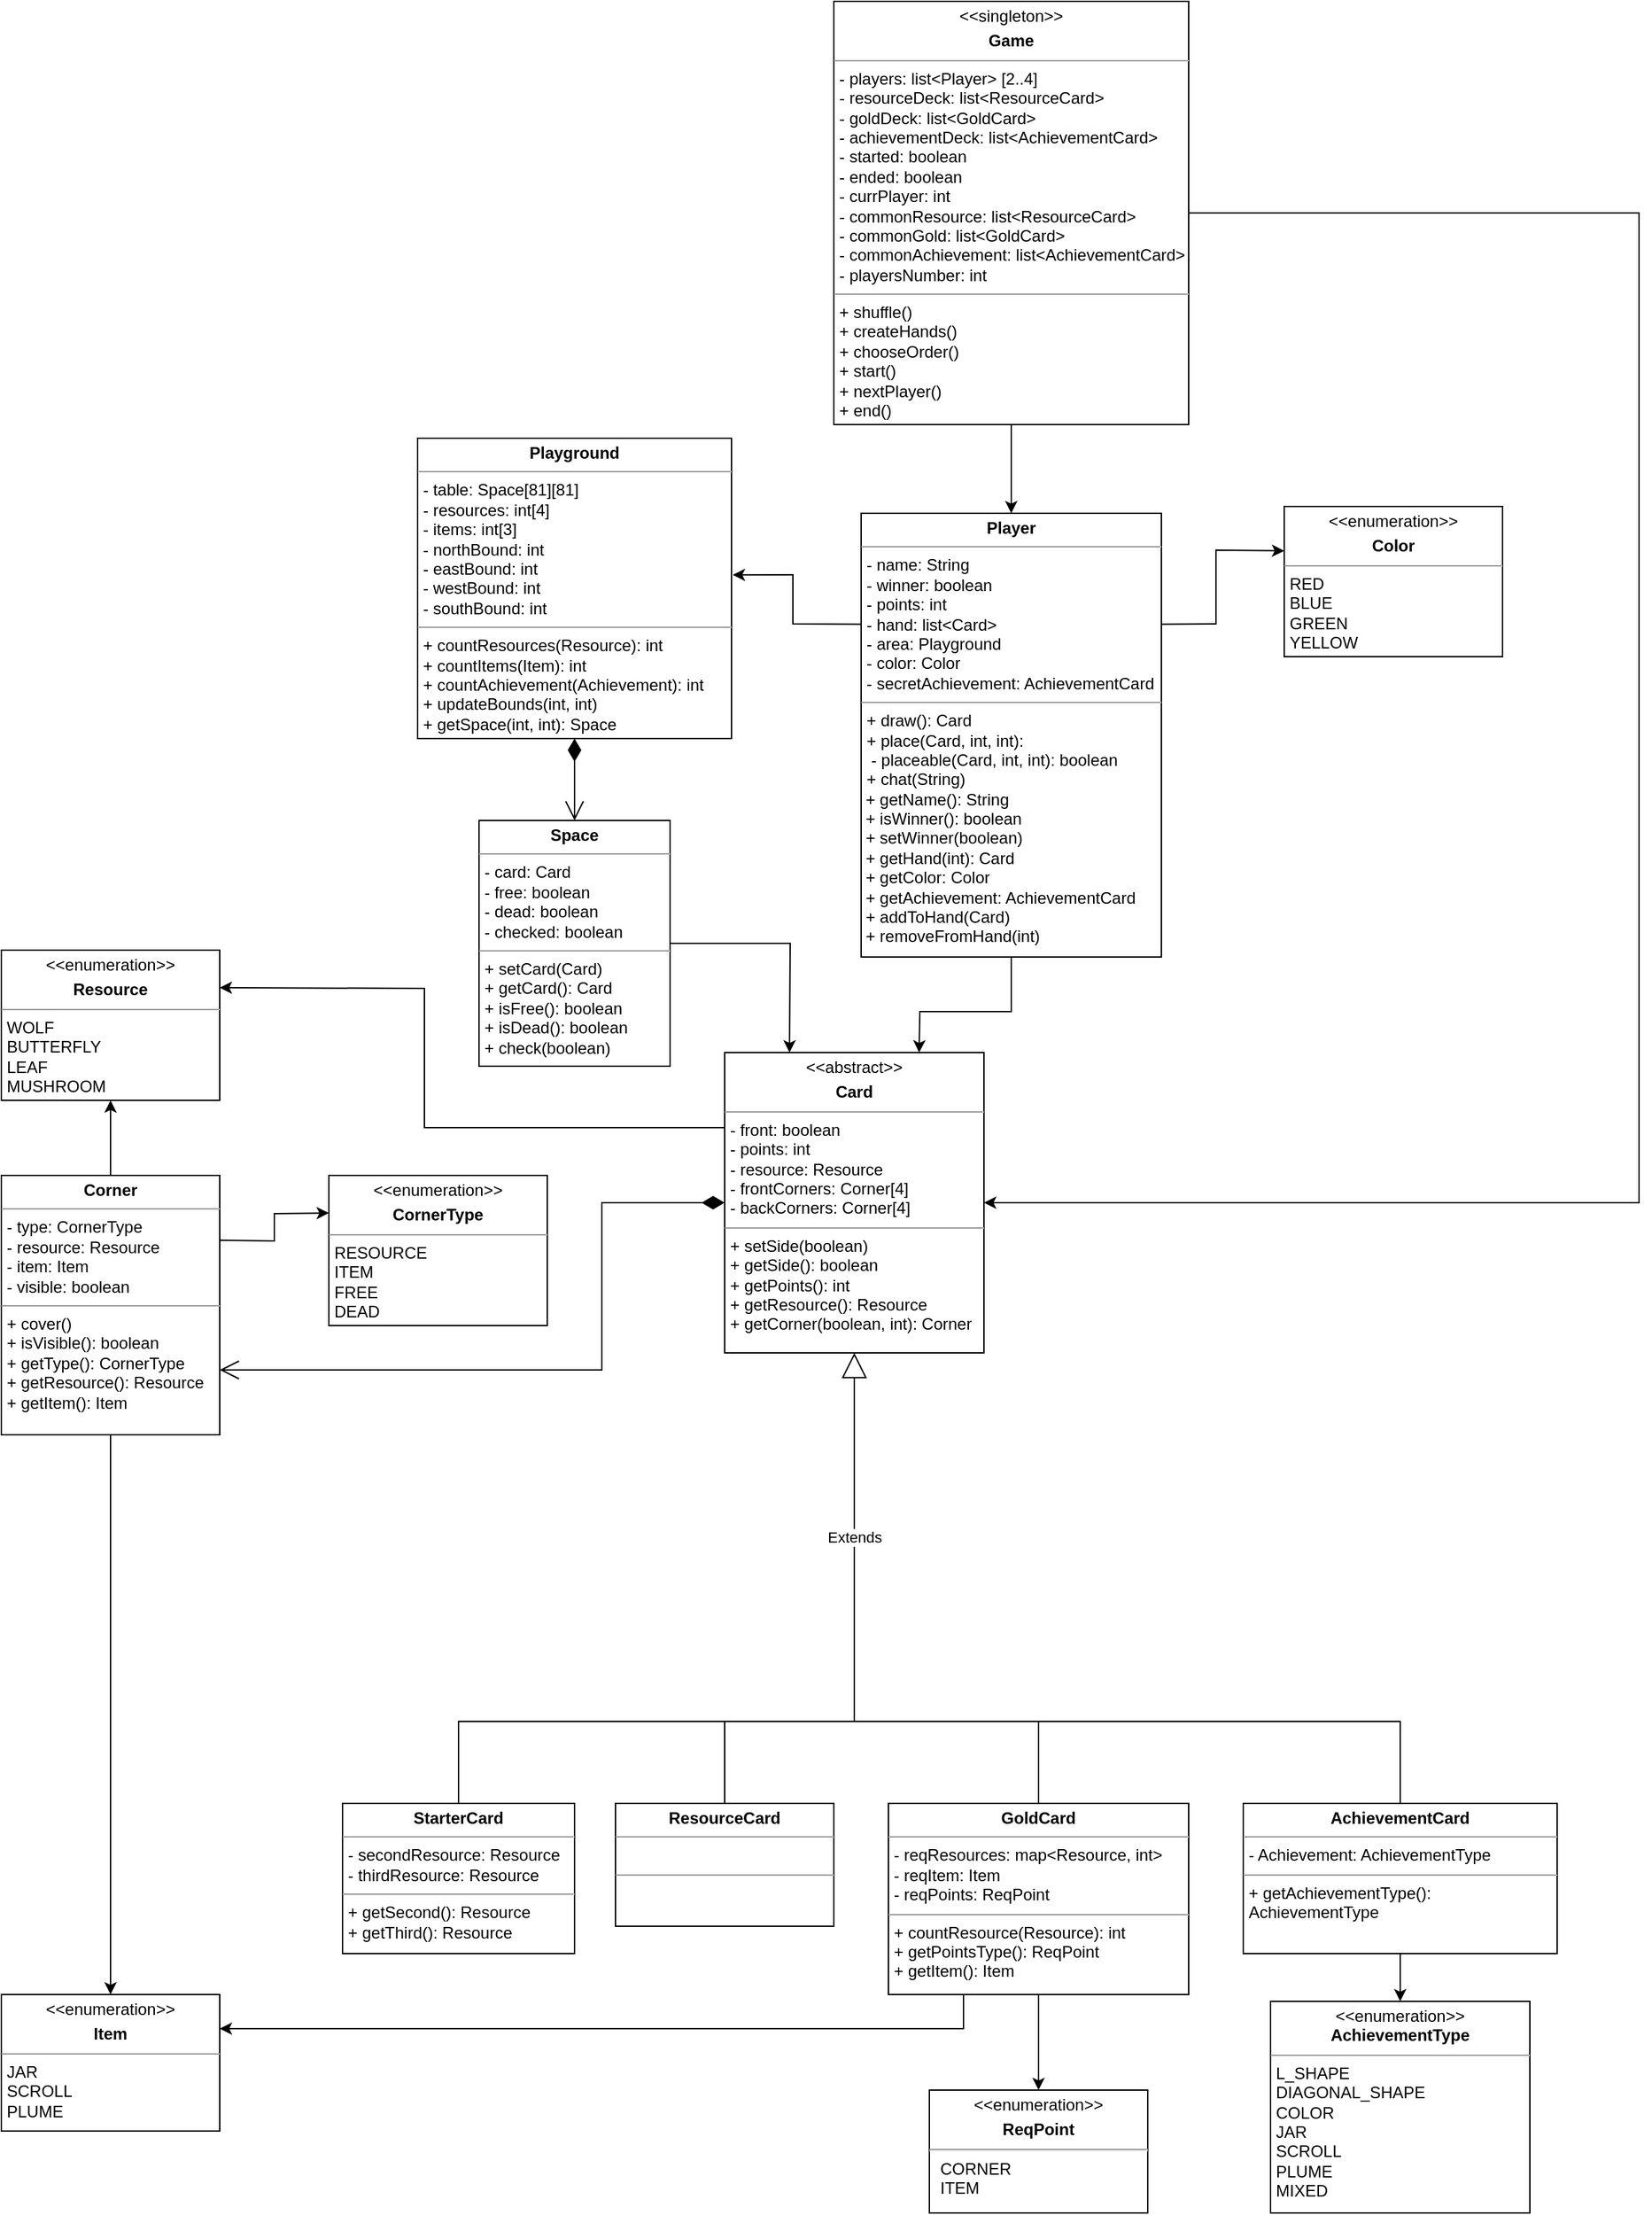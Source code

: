 <mxfile version="24.0.6" type="device">
  <diagram name="Page-1" id="c4acf3e9-155e-7222-9cf6-157b1a14988f">
    <mxGraphModel dx="662" dy="334" grid="1" gridSize="10" guides="1" tooltips="1" connect="1" arrows="1" fold="1" page="0" pageScale="1" pageWidth="690" pageHeight="980" background="none" math="0" shadow="0">
      <root>
        <mxCell id="0" />
        <mxCell id="1" parent="0" />
        <mxCell id="VBHyWKRIFcI3ucVcQrfy-1" value="&lt;p style=&quot;margin:0px;margin-top:4px;text-align:center;&quot;&gt;&lt;font style=&quot;font-size: 12px;&quot;&gt;&amp;lt;&amp;lt;singleton&amp;gt;&amp;gt;&lt;/font&gt;&lt;/p&gt;&lt;p style=&quot;margin:0px;margin-top:4px;text-align:center;&quot;&gt;&lt;b&gt;Game&lt;/b&gt;&lt;/p&gt;&lt;hr size=&quot;1&quot;&gt;&lt;p style=&quot;margin:0px;margin-left:4px;&quot;&gt;- players: list&amp;lt;Player&amp;gt; [2..4]&lt;/p&gt;&lt;p style=&quot;margin:0px;margin-left:4px;&quot;&gt;- resourceDeck: list&amp;lt;ResourceCard&amp;gt;&amp;nbsp;&lt;/p&gt;&lt;p style=&quot;margin:0px;margin-left:4px;&quot;&gt;- goldDeck: list&amp;lt;GoldCard&amp;gt;&lt;/p&gt;&lt;p style=&quot;margin:0px;margin-left:4px;&quot;&gt;- achievementDeck: list&amp;lt;AchievementCard&amp;gt;&lt;/p&gt;&lt;p style=&quot;margin:0px;margin-left:4px;&quot;&gt;- started: boolean&lt;/p&gt;&lt;p style=&quot;margin:0px;margin-left:4px;&quot;&gt;- ended: boolean&lt;br&gt;&lt;/p&gt;&lt;p style=&quot;margin:0px;margin-left:4px;&quot;&gt;- currPlayer: int&lt;br&gt;&lt;/p&gt;&lt;p style=&quot;margin:0px;margin-left:4px;&quot;&gt;- commonResource: list&amp;lt;ResourceCard&amp;gt;&amp;nbsp;&lt;/p&gt;&lt;p style=&quot;margin:0px;margin-left:4px;&quot;&gt;- commonGold: list&amp;lt;GoldCard&amp;gt;&lt;/p&gt;&lt;p style=&quot;margin:0px;margin-left:4px;&quot;&gt;- commonAchievement: list&amp;lt;AchievementCard&amp;gt;&lt;/p&gt;&lt;p style=&quot;margin:0px;margin-left:4px;&quot;&gt;- playersNumber: int&lt;br&gt;&lt;/p&gt;&lt;hr size=&quot;1&quot;&gt;&lt;p style=&quot;margin:0px;margin-left:4px;&quot;&gt;+ shuffle()&lt;/p&gt;&lt;p style=&quot;margin:0px;margin-left:4px;&quot;&gt;+ createHands()&lt;/p&gt;&lt;p style=&quot;margin:0px;margin-left:4px;&quot;&gt;+ chooseOrder()&lt;/p&gt;&lt;p style=&quot;margin:0px;margin-left:4px;&quot;&gt;+ start()&lt;/p&gt;&lt;p style=&quot;margin:0px;margin-left:4px;&quot;&gt;+ nextPlayer()&lt;/p&gt;&lt;p style=&quot;margin:0px;margin-left:4px;&quot;&gt;+ end()&lt;br&gt;&lt;/p&gt;" style="verticalAlign=top;align=left;overflow=fill;html=1;whiteSpace=wrap;" parent="1" vertex="1">
          <mxGeometry x="650" y="20" width="260" height="310" as="geometry" />
        </mxCell>
        <mxCell id="VBHyWKRIFcI3ucVcQrfy-3" value="&lt;p style=&quot;margin:0px;margin-top:4px;text-align:center;&quot;&gt;&lt;b&gt;Player&lt;/b&gt;&lt;/p&gt;&lt;hr size=&quot;1&quot;&gt;&lt;p style=&quot;margin:0px;margin-left:4px;&quot;&gt;- name: String&lt;/p&gt;&lt;p style=&quot;margin:0px;margin-left:4px;&quot;&gt;- winner: boolean&lt;/p&gt;&lt;p style=&quot;margin:0px;margin-left:4px;&quot;&gt;- points: int&lt;/p&gt;&lt;p style=&quot;margin:0px;margin-left:4px;&quot;&gt;- hand: list&amp;lt;Card&amp;gt;&lt;/p&gt;&lt;p style=&quot;margin:0px;margin-left:4px;&quot;&gt;- area: Playground&lt;/p&gt;&lt;p style=&quot;margin:0px;margin-left:4px;&quot;&gt;- color: Color&lt;/p&gt;&lt;p style=&quot;margin:0px;margin-left:4px;&quot;&gt;- secretAchievement: AchievementCard&lt;br&gt;&lt;/p&gt;&lt;hr size=&quot;1&quot;&gt;&lt;p style=&quot;margin:0px;margin-left:4px;&quot;&gt;+ draw(): Card&lt;/p&gt;&lt;p style=&quot;margin:0px;margin-left:4px;&quot;&gt;+ place(Card, int, int): &lt;br&gt;&lt;/p&gt;&lt;p style=&quot;margin:0px;margin-left:4px;&quot;&gt;&amp;nbsp;- placeable(Card, int, int): boolean&lt;/p&gt;&lt;p style=&quot;margin:0px;margin-left:4px;&quot;&gt;+ chat(String)&lt;br&gt;&lt;/p&gt;&lt;div&gt;&amp;nbsp;+ getName(): String&lt;/div&gt;&lt;div&gt;&amp;nbsp;+ isWinner(): boolean&lt;/div&gt;&lt;div&gt;&amp;nbsp;+ setWinner(boolean)&lt;/div&gt;&lt;div&gt;&amp;nbsp;+ getHand(int): Card&lt;/div&gt;&lt;div&gt;&amp;nbsp;+ getColor: Color&lt;/div&gt;&lt;div&gt;&amp;nbsp;+ getAchievement: AchievementCard&lt;/div&gt;&lt;div&gt;&amp;nbsp;+ addToHand(Card)&lt;/div&gt;&lt;div&gt;&amp;nbsp;+ removeFromHand(int)&lt;br&gt;&lt;/div&gt;" style="verticalAlign=top;align=left;overflow=fill;html=1;whiteSpace=wrap;" parent="1" vertex="1">
          <mxGeometry x="670" y="395" width="220" height="325" as="geometry" />
        </mxCell>
        <mxCell id="VBHyWKRIFcI3ucVcQrfy-13" value="&lt;p style=&quot;margin:0px;margin-top:4px;text-align:center;&quot;&gt;&lt;b&gt;Playground&lt;/b&gt;&lt;/p&gt;&lt;hr size=&quot;1&quot;&gt;&lt;p style=&quot;margin:0px;margin-left:4px;&quot;&gt;- table: Space[81][81]&lt;/p&gt;&lt;p style=&quot;margin:0px;margin-left:4px;&quot;&gt;- resources: int[4]&lt;/p&gt;&lt;p style=&quot;margin:0px;margin-left:4px;&quot;&gt;- items: int[3]&lt;/p&gt;&lt;p style=&quot;margin:0px;margin-left:4px;&quot;&gt;- northBound: int&lt;/p&gt;&lt;p style=&quot;margin:0px;margin-left:4px;&quot;&gt;- eastBound: int&lt;br&gt;- westBound: int&lt;/p&gt;&lt;p style=&quot;margin:0px;margin-left:4px;&quot;&gt;- southBound: int&lt;br&gt;&lt;/p&gt;&lt;hr size=&quot;1&quot;&gt;&lt;p style=&quot;margin:0px;margin-left:4px;&quot;&gt;+ countResources(Resource): int&lt;/p&gt;&lt;p style=&quot;margin:0px;margin-left:4px;&quot;&gt;+ countItems(Item): int&lt;/p&gt;&lt;p style=&quot;margin:0px;margin-left:4px;&quot;&gt;+ countAchievement(Achievement): int&lt;/p&gt;&lt;p style=&quot;margin:0px;margin-left:4px;&quot;&gt;+ updateBounds(int, int)&lt;/p&gt;&lt;p style=&quot;margin:0px;margin-left:4px;&quot;&gt;+ getSpace(int, int): Space&lt;br&gt;&lt;/p&gt;" style="verticalAlign=top;align=left;overflow=fill;html=1;whiteSpace=wrap;" parent="1" vertex="1">
          <mxGeometry x="345" y="340" width="230" height="220" as="geometry" />
        </mxCell>
        <mxCell id="VBHyWKRIFcI3ucVcQrfy-16" value="&lt;p style=&quot;margin:0px;margin-top:4px;text-align:center;&quot;&gt;&amp;lt;&amp;lt;abstract&amp;gt;&amp;gt;&lt;/p&gt;&lt;p style=&quot;margin:0px;margin-top:4px;text-align:center;&quot;&gt;&lt;b&gt;Card&lt;/b&gt;&lt;/p&gt;&lt;hr size=&quot;1&quot;&gt;&lt;p style=&quot;margin:0px;margin-left:4px;&quot;&gt;- front: boolean&lt;/p&gt;&lt;p style=&quot;margin:0px;margin-left:4px;&quot;&gt;- points: int&lt;/p&gt;&lt;p style=&quot;margin:0px;margin-left:4px;&quot;&gt;- resource: Resource&lt;/p&gt;&lt;p style=&quot;margin:0px;margin-left:4px;&quot;&gt;- frontCorners: Corner[4]&lt;/p&gt;&lt;p style=&quot;margin:0px;margin-left:4px;&quot;&gt;- backCorners: Corner[4]&lt;/p&gt;&lt;hr size=&quot;1&quot;&gt;&lt;p style=&quot;margin:0px;margin-left:4px;&quot;&gt;+ setSide(boolean)&lt;/p&gt;&lt;p style=&quot;margin:0px;margin-left:4px;&quot;&gt;+ getSide(): boolean&lt;/p&gt;&lt;p style=&quot;margin:0px;margin-left:4px;&quot;&gt;+ getPoints(): int&lt;/p&gt;&lt;p style=&quot;margin:0px;margin-left:4px;&quot;&gt;+ getResource(): Resource&lt;br&gt;&lt;/p&gt;&lt;p style=&quot;margin:0px;margin-left:4px;&quot;&gt;+ getCorner(boolean, int): Corner&lt;br&gt;&lt;/p&gt;" style="verticalAlign=top;align=left;overflow=fill;html=1;whiteSpace=wrap;" parent="1" vertex="1">
          <mxGeometry x="570" y="790" width="190" height="220" as="geometry" />
        </mxCell>
        <mxCell id="VBHyWKRIFcI3ucVcQrfy-17" value="&lt;p style=&quot;margin:0px;margin-top:4px;text-align:center;&quot;&gt;&amp;lt;&amp;lt;enumeration&amp;gt;&amp;gt;&lt;/p&gt;&lt;p style=&quot;margin:0px;margin-top:4px;text-align:center;&quot;&gt;&lt;b&gt;Resource&lt;/b&gt;&lt;/p&gt;&lt;hr size=&quot;1&quot;&gt;&lt;p style=&quot;margin:0px;margin-left:4px;&quot;&gt;WOLF&lt;/p&gt;&lt;p style=&quot;margin:0px;margin-left:4px;&quot;&gt;BUTTERFLY&lt;/p&gt;&lt;p style=&quot;margin:0px;margin-left:4px;&quot;&gt;LEAF&lt;/p&gt;&lt;p style=&quot;margin:0px;margin-left:4px;&quot;&gt;MUSHROOM&lt;/p&gt;" style="verticalAlign=top;align=left;overflow=fill;html=1;whiteSpace=wrap;" parent="1" vertex="1">
          <mxGeometry x="40" y="715" width="160" height="110" as="geometry" />
        </mxCell>
        <mxCell id="VBHyWKRIFcI3ucVcQrfy-19" value="&lt;p style=&quot;margin:0px;margin-top:4px;text-align:center;&quot;&gt;&lt;b&gt;ResourceCard&lt;/b&gt;&lt;/p&gt;&lt;hr size=&quot;1&quot;&gt;&lt;p style=&quot;margin:0px;margin-left:4px;&quot;&gt;&lt;br&gt;&lt;/p&gt;&lt;hr size=&quot;1&quot;&gt;&lt;p style=&quot;margin:0px;margin-left:4px;&quot;&gt;&lt;br&gt;&lt;/p&gt;" style="verticalAlign=top;align=left;overflow=fill;html=1;whiteSpace=wrap;" parent="1" vertex="1">
          <mxGeometry x="490" y="1340" width="160" height="90" as="geometry" />
        </mxCell>
        <mxCell id="VBHyWKRIFcI3ucVcQrfy-21" value="&lt;p style=&quot;margin:0px;margin-top:4px;text-align:center;&quot;&gt;&lt;b&gt;GoldCard&lt;/b&gt;&lt;/p&gt;&lt;hr size=&quot;1&quot;&gt;&lt;p style=&quot;margin:0px;margin-left:4px;&quot;&gt;- reqResources: map&amp;lt;Resource, int&amp;gt; &lt;br&gt;&lt;/p&gt;&lt;p style=&quot;margin:0px;margin-left:4px;&quot;&gt;- reqItem: Item&lt;/p&gt;&lt;p style=&quot;margin:0px;margin-left:4px;&quot;&gt;- reqPoints: ReqPoint&lt;/p&gt;&lt;hr size=&quot;1&quot;&gt;&lt;p style=&quot;margin:0px;margin-left:4px;&quot;&gt;+ countResource(Resource): int&lt;/p&gt;&lt;p style=&quot;margin:0px;margin-left:4px;&quot;&gt;+ getPointsType(): ReqPoint&lt;br&gt;&lt;/p&gt;&lt;p style=&quot;margin:0px;margin-left:4px;&quot;&gt;+ getItem(): Item&lt;br&gt;&lt;/p&gt;" style="verticalAlign=top;align=left;overflow=fill;html=1;whiteSpace=wrap;" parent="1" vertex="1">
          <mxGeometry x="690" y="1340" width="220" height="140" as="geometry" />
        </mxCell>
        <mxCell id="VBHyWKRIFcI3ucVcQrfy-22" value="&lt;p style=&quot;margin: 4px 0px 0px; text-align: center;&quot;&gt;&lt;font style=&quot;font-size: 12px;&quot;&gt;&amp;lt;&amp;lt;enumeration&amp;gt;&amp;gt;&lt;/font&gt;&lt;/p&gt;&lt;p style=&quot;margin: 4px 0px 0px; text-align: center;&quot;&gt;&lt;b&gt;ReqPoint&lt;/b&gt;&lt;/p&gt;&lt;hr&gt;&lt;p style=&quot;margin:0px;margin-left:8px;&quot;&gt;CORNER&lt;/p&gt;&lt;p style=&quot;margin:0px;margin-left:8px;&quot;&gt;ITEM&lt;/p&gt;" style="verticalAlign=top;align=left;overflow=fill;html=1;whiteSpace=wrap;" parent="1" vertex="1">
          <mxGeometry x="720" y="1550" width="160" height="90" as="geometry" />
        </mxCell>
        <mxCell id="VBHyWKRIFcI3ucVcQrfy-25" value="&lt;p style=&quot;margin:0px;margin-top:4px;text-align:center;&quot;&gt;&lt;b&gt;StarterCard&lt;/b&gt;&lt;/p&gt;&lt;hr size=&quot;1&quot;&gt;&lt;p style=&quot;margin:0px;margin-left:4px;&quot;&gt;- secondResource: Resource&lt;/p&gt;&lt;p style=&quot;margin:0px;margin-left:4px;&quot;&gt;- thirdResource: Resource&lt;/p&gt;&lt;hr size=&quot;1&quot;&gt;&lt;p style=&quot;margin:0px;margin-left:4px;&quot;&gt;+ getSecond(): Resource&lt;/p&gt;&lt;p style=&quot;margin:0px;margin-left:4px;&quot;&gt;+ getThird(): Resource&lt;/p&gt;" style="verticalAlign=top;align=left;overflow=fill;html=1;whiteSpace=wrap;" parent="1" vertex="1">
          <mxGeometry x="290" y="1340" width="170" height="110" as="geometry" />
        </mxCell>
        <mxCell id="VBHyWKRIFcI3ucVcQrfy-26" value="&lt;p style=&quot;margin:0px;margin-top:4px;text-align:center;&quot;&gt;&lt;b&gt;AchievementCard&lt;/b&gt;&lt;/p&gt;&lt;hr size=&quot;1&quot;&gt;&lt;p style=&quot;margin:0px;margin-left:4px;&quot;&gt;- Achievement: AchievementType&lt;/p&gt;&lt;hr size=&quot;1&quot;&gt;&lt;p style=&quot;margin:0px;margin-left:4px;&quot;&gt;+ getAchievementType(): AchievementType&lt;/p&gt;" style="verticalAlign=top;align=left;overflow=fill;html=1;whiteSpace=wrap;" parent="1" vertex="1">
          <mxGeometry x="950" y="1340" width="230" height="110" as="geometry" />
        </mxCell>
        <mxCell id="VBHyWKRIFcI3ucVcQrfy-27" value="&lt;p style=&quot;margin:0px;margin-top:4px;text-align:center;&quot;&gt;&amp;lt;&amp;lt;enumeration&amp;gt;&amp;gt;&lt;br&gt;&lt;b&gt;AchievementType&lt;/b&gt;&lt;/p&gt;&lt;hr size=&quot;1&quot;&gt;&lt;p style=&quot;margin:0px;margin-left:4px;&quot;&gt;L_SHAPE&lt;/p&gt;&lt;p style=&quot;margin:0px;margin-left:4px;&quot;&gt;DIAGONAL_SHAPE&lt;/p&gt;&lt;p style=&quot;margin:0px;margin-left:4px;&quot;&gt;COLOR&lt;/p&gt;&lt;p style=&quot;margin:0px;margin-left:4px;&quot;&gt;JAR&lt;/p&gt;&lt;p style=&quot;margin:0px;margin-left:4px;&quot;&gt;SCROLL&lt;/p&gt;&lt;p style=&quot;margin:0px;margin-left:4px;&quot;&gt;PLUME&lt;/p&gt;&lt;p style=&quot;margin:0px;margin-left:4px;&quot;&gt;MIXED&lt;/p&gt;" style="verticalAlign=top;align=left;overflow=fill;html=1;whiteSpace=wrap;" parent="1" vertex="1">
          <mxGeometry x="970" y="1485" width="190" height="155" as="geometry" />
        </mxCell>
        <mxCell id="9KjA4H4EcXaX_7E6Pq11-5" value="" style="endArrow=classic;html=1;rounded=0;entryX=0.5;entryY=0;entryDx=0;entryDy=0;exitX=0.5;exitY=1;exitDx=0;exitDy=0;" parent="1" source="VBHyWKRIFcI3ucVcQrfy-21" target="VBHyWKRIFcI3ucVcQrfy-22" edge="1">
          <mxGeometry width="50" height="50" relative="1" as="geometry">
            <mxPoint x="870" y="1650" as="sourcePoint" />
            <mxPoint x="920" y="1600" as="targetPoint" />
          </mxGeometry>
        </mxCell>
        <mxCell id="9KjA4H4EcXaX_7E6Pq11-6" value="" style="endArrow=classic;html=1;rounded=0;entryX=0.5;entryY=0;entryDx=0;entryDy=0;exitX=0.5;exitY=1;exitDx=0;exitDy=0;" parent="1" source="VBHyWKRIFcI3ucVcQrfy-26" target="VBHyWKRIFcI3ucVcQrfy-27" edge="1">
          <mxGeometry width="50" height="50" relative="1" as="geometry">
            <mxPoint x="910" y="1490" as="sourcePoint" />
            <mxPoint x="960" y="1440" as="targetPoint" />
          </mxGeometry>
        </mxCell>
        <mxCell id="9KjA4H4EcXaX_7E6Pq11-11" value="Extends" style="endArrow=block;endSize=16;endFill=0;html=1;rounded=0;entryX=0.5;entryY=1;entryDx=0;entryDy=0;" parent="1" target="VBHyWKRIFcI3ucVcQrfy-16" edge="1">
          <mxGeometry width="160" relative="1" as="geometry">
            <mxPoint x="665" y="1280" as="sourcePoint" />
            <mxPoint x="710" y="1130" as="targetPoint" />
            <Array as="points" />
          </mxGeometry>
        </mxCell>
        <mxCell id="9KjA4H4EcXaX_7E6Pq11-15" value="" style="endArrow=classic;html=1;rounded=0;entryX=0.5;entryY=0;entryDx=0;entryDy=0;exitX=0.5;exitY=1;exitDx=0;exitDy=0;" parent="1" source="VBHyWKRIFcI3ucVcQrfy-1" target="VBHyWKRIFcI3ucVcQrfy-3" edge="1">
          <mxGeometry width="50" height="50" relative="1" as="geometry">
            <mxPoint x="700" y="300" as="sourcePoint" />
            <mxPoint x="880" y="330" as="targetPoint" />
          </mxGeometry>
        </mxCell>
        <mxCell id="9KjA4H4EcXaX_7E6Pq11-17" value="" style="endArrow=classic;html=1;rounded=0;entryX=0;entryY=0.25;entryDx=0;entryDy=0;exitX=1;exitY=0.25;exitDx=0;exitDy=0;" parent="1" source="VBHyWKRIFcI3ucVcQrfy-3" edge="1">
          <mxGeometry width="50" height="50" relative="1" as="geometry">
            <mxPoint x="650" y="340" as="sourcePoint" />
            <mxPoint x="980.0" y="422.5" as="targetPoint" />
            <Array as="points">
              <mxPoint x="930" y="476" />
              <mxPoint x="930" y="422" />
            </Array>
          </mxGeometry>
        </mxCell>
        <mxCell id="9KjA4H4EcXaX_7E6Pq11-19" value="" style="endArrow=classic;html=1;rounded=0;exitX=0.5;exitY=1;exitDx=0;exitDy=0;entryX=0.75;entryY=0;entryDx=0;entryDy=0;" parent="1" source="VBHyWKRIFcI3ucVcQrfy-3" target="VBHyWKRIFcI3ucVcQrfy-16" edge="1">
          <mxGeometry width="50" height="50" relative="1" as="geometry">
            <mxPoint x="650" y="630" as="sourcePoint" />
            <mxPoint x="700" y="580" as="targetPoint" />
            <Array as="points">
              <mxPoint x="780" y="760" />
              <mxPoint x="713" y="760" />
            </Array>
          </mxGeometry>
        </mxCell>
        <mxCell id="9KjA4H4EcXaX_7E6Pq11-20" value="" style="endArrow=classic;html=1;rounded=0;exitX=1;exitY=0.5;exitDx=0;exitDy=0;entryX=1;entryY=0.5;entryDx=0;entryDy=0;" parent="1" source="VBHyWKRIFcI3ucVcQrfy-1" target="VBHyWKRIFcI3ucVcQrfy-16" edge="1">
          <mxGeometry width="50" height="50" relative="1" as="geometry">
            <mxPoint x="650" y="490" as="sourcePoint" />
            <mxPoint x="1240" y="1100" as="targetPoint" />
            <Array as="points">
              <mxPoint x="1240" y="175" />
              <mxPoint x="1240" y="900" />
            </Array>
          </mxGeometry>
        </mxCell>
        <mxCell id="9KjA4H4EcXaX_7E6Pq11-41" value="&lt;p style=&quot;margin:0px;margin-top:4px;text-align:center;&quot;&gt;&lt;b&gt;Corner&lt;/b&gt;&lt;/p&gt;&lt;hr size=&quot;1&quot;&gt;&lt;p style=&quot;margin:0px;margin-left:4px;&quot;&gt;- type: CornerType&lt;br&gt;&lt;/p&gt;&lt;p style=&quot;margin:0px;margin-left:4px;&quot;&gt;- resource: Resource&lt;/p&gt;&lt;p style=&quot;margin:0px;margin-left:4px;&quot;&gt;- item: Item&lt;/p&gt;&lt;p style=&quot;margin:0px;margin-left:4px;&quot;&gt;- visible: boolean&lt;br&gt;&lt;/p&gt;&lt;hr size=&quot;1&quot;&gt;&lt;p style=&quot;margin:0px;margin-left:4px;&quot;&gt;+ cover()&lt;/p&gt;&lt;p style=&quot;margin:0px;margin-left:4px;&quot;&gt;+ isVisible(): boolean&lt;/p&gt;&lt;p style=&quot;margin:0px;margin-left:4px;&quot;&gt;+ getType(): CornerType&lt;/p&gt;&lt;p style=&quot;margin:0px;margin-left:4px;&quot;&gt;+ getResource(): Resource&lt;/p&gt;&lt;p style=&quot;margin:0px;margin-left:4px;&quot;&gt;+ getItem(): Item&lt;br&gt;&lt;/p&gt;" style="verticalAlign=top;align=left;overflow=fill;html=1;whiteSpace=wrap;" parent="1" vertex="1">
          <mxGeometry x="40" y="880" width="160" height="190" as="geometry" />
        </mxCell>
        <mxCell id="9KjA4H4EcXaX_7E6Pq11-42" value="&lt;p style=&quot;margin:0px;margin-top:4px;text-align:center;&quot;&gt;&amp;lt;&amp;lt;enumeration&amp;gt;&amp;gt;&lt;/p&gt;&lt;p style=&quot;margin:0px;margin-top:4px;text-align:center;&quot;&gt;&lt;b&gt;Item&lt;/b&gt;&lt;/p&gt;&lt;hr size=&quot;1&quot;&gt;&lt;p style=&quot;margin:0px;margin-left:4px;&quot;&gt;JAR&lt;/p&gt;&lt;p style=&quot;margin:0px;margin-left:4px;&quot;&gt;SCROLL&lt;/p&gt;&lt;p style=&quot;margin:0px;margin-left:4px;&quot;&gt;PLUME&lt;/p&gt;" style="verticalAlign=top;align=left;overflow=fill;html=1;whiteSpace=wrap;" parent="1" vertex="1">
          <mxGeometry x="40" y="1480" width="160" height="100" as="geometry" />
        </mxCell>
        <mxCell id="9KjA4H4EcXaX_7E6Pq11-44" value="" style="endArrow=classic;html=1;rounded=0;entryX=0.5;entryY=1;entryDx=0;entryDy=0;exitX=0.5;exitY=0;exitDx=0;exitDy=0;" parent="1" source="9KjA4H4EcXaX_7E6Pq11-41" target="VBHyWKRIFcI3ucVcQrfy-17" edge="1">
          <mxGeometry width="50" height="50" relative="1" as="geometry">
            <mxPoint x="420" y="1040" as="sourcePoint" />
            <mxPoint x="470" y="990" as="targetPoint" />
          </mxGeometry>
        </mxCell>
        <mxCell id="9KjA4H4EcXaX_7E6Pq11-45" value="" style="endArrow=classic;html=1;rounded=0;exitX=0;exitY=0.25;exitDx=0;exitDy=0;entryX=1;entryY=0.25;entryDx=0;entryDy=0;" parent="1" source="VBHyWKRIFcI3ucVcQrfy-16" target="VBHyWKRIFcI3ucVcQrfy-17" edge="1">
          <mxGeometry width="50" height="50" relative="1" as="geometry">
            <mxPoint x="500" y="1040" as="sourcePoint" />
            <mxPoint x="550" y="990" as="targetPoint" />
            <Array as="points">
              <mxPoint x="350" y="845" />
              <mxPoint x="350" y="743" />
            </Array>
          </mxGeometry>
        </mxCell>
        <mxCell id="9KjA4H4EcXaX_7E6Pq11-46" value="" style="endArrow=classic;html=1;rounded=0;exitX=0.5;exitY=1;exitDx=0;exitDy=0;entryX=0.5;entryY=0;entryDx=0;entryDy=0;" parent="1" source="9KjA4H4EcXaX_7E6Pq11-41" target="9KjA4H4EcXaX_7E6Pq11-42" edge="1">
          <mxGeometry width="50" height="50" relative="1" as="geometry">
            <mxPoint x="420" y="1040" as="sourcePoint" />
            <mxPoint x="470" y="990" as="targetPoint" />
          </mxGeometry>
        </mxCell>
        <mxCell id="9KjA4H4EcXaX_7E6Pq11-50" value="" style="endArrow=classic;html=1;rounded=0;entryX=1;entryY=0.25;entryDx=0;entryDy=0;exitX=0.25;exitY=1;exitDx=0;exitDy=0;" parent="1" source="VBHyWKRIFcI3ucVcQrfy-21" target="9KjA4H4EcXaX_7E6Pq11-42" edge="1">
          <mxGeometry width="50" height="50" relative="1" as="geometry">
            <mxPoint x="460" y="1380" as="sourcePoint" />
            <mxPoint x="510" y="1330" as="targetPoint" />
            <Array as="points">
              <mxPoint x="745" y="1505" />
            </Array>
          </mxGeometry>
        </mxCell>
        <mxCell id="9KjA4H4EcXaX_7E6Pq11-51" value="&lt;p style=&quot;margin:0px;margin-top:4px;text-align:center;&quot;&gt;&amp;lt;&amp;lt;enumeration&amp;gt;&amp;gt;&lt;/p&gt;&lt;p style=&quot;margin:0px;margin-top:4px;text-align:center;&quot;&gt;&lt;b&gt;CornerType&lt;/b&gt;&lt;br&gt;&lt;/p&gt;&lt;hr size=&quot;1&quot;&gt;&lt;p style=&quot;margin:0px;margin-left:4px;&quot;&gt;RESOURCE&lt;br&gt;&lt;/p&gt;&lt;p style=&quot;margin:0px;margin-left:4px;&quot;&gt;ITEM&lt;/p&gt;&lt;p style=&quot;margin:0px;margin-left:4px;&quot;&gt;FREE&lt;/p&gt;&lt;p style=&quot;margin:0px;margin-left:4px;&quot;&gt;DEAD&lt;/p&gt;" style="verticalAlign=top;align=left;overflow=fill;html=1;whiteSpace=wrap;" parent="1" vertex="1">
          <mxGeometry x="280" y="880" width="160" height="110" as="geometry" />
        </mxCell>
        <mxCell id="9KjA4H4EcXaX_7E6Pq11-52" value="" style="endArrow=classic;html=1;rounded=0;exitX=1;exitY=0.25;exitDx=0;exitDy=0;entryX=0;entryY=0.25;entryDx=0;entryDy=0;" parent="1" source="9KjA4H4EcXaX_7E6Pq11-41" target="9KjA4H4EcXaX_7E6Pq11-51" edge="1">
          <mxGeometry width="50" height="50" relative="1" as="geometry">
            <mxPoint x="460" y="1060" as="sourcePoint" />
            <mxPoint x="510" y="1010" as="targetPoint" />
            <Array as="points">
              <mxPoint x="240" y="928" />
              <mxPoint x="240" y="908" />
            </Array>
          </mxGeometry>
        </mxCell>
        <mxCell id="7Q8JWQBwUeFJPMpjAtA_-2" value="" style="endArrow=none;html=1;rounded=0;exitX=0.5;exitY=0;exitDx=0;exitDy=0;" parent="1" source="VBHyWKRIFcI3ucVcQrfy-25" edge="1">
          <mxGeometry width="50" height="50" relative="1" as="geometry">
            <mxPoint x="670" y="1240" as="sourcePoint" />
            <mxPoint x="650" y="1280" as="targetPoint" />
            <Array as="points">
              <mxPoint x="375" y="1280" />
            </Array>
          </mxGeometry>
        </mxCell>
        <mxCell id="7Q8JWQBwUeFJPMpjAtA_-3" value="" style="endArrow=none;html=1;rounded=0;exitX=0.5;exitY=0;exitDx=0;exitDy=0;" parent="1" source="VBHyWKRIFcI3ucVcQrfy-19" edge="1">
          <mxGeometry width="50" height="50" relative="1" as="geometry">
            <mxPoint x="670" y="1240" as="sourcePoint" />
            <mxPoint x="570" y="1280" as="targetPoint" />
          </mxGeometry>
        </mxCell>
        <mxCell id="7Q8JWQBwUeFJPMpjAtA_-4" value="" style="endArrow=none;html=1;rounded=0;entryX=0.5;entryY=0;entryDx=0;entryDy=0;" parent="1" target="VBHyWKRIFcI3ucVcQrfy-21" edge="1">
          <mxGeometry width="50" height="50" relative="1" as="geometry">
            <mxPoint x="800" y="1280" as="sourcePoint" />
            <mxPoint x="720" y="1190" as="targetPoint" />
          </mxGeometry>
        </mxCell>
        <mxCell id="7Q8JWQBwUeFJPMpjAtA_-5" value="" style="endArrow=none;html=1;rounded=0;entryX=0.5;entryY=0;entryDx=0;entryDy=0;" parent="1" target="VBHyWKRIFcI3ucVcQrfy-26" edge="1">
          <mxGeometry width="50" height="50" relative="1" as="geometry">
            <mxPoint x="650" y="1280" as="sourcePoint" />
            <mxPoint x="720" y="1190" as="targetPoint" />
            <Array as="points">
              <mxPoint x="1065" y="1280" />
            </Array>
          </mxGeometry>
        </mxCell>
        <mxCell id="7Q8JWQBwUeFJPMpjAtA_-7" value="" style="endArrow=open;html=1;endSize=12;startArrow=diamondThin;startSize=14;startFill=1;edgeStyle=orthogonalEdgeStyle;align=left;verticalAlign=bottom;rounded=0;exitX=0;exitY=0.5;exitDx=0;exitDy=0;entryX=1;entryY=0.75;entryDx=0;entryDy=0;" parent="1" source="VBHyWKRIFcI3ucVcQrfy-16" target="9KjA4H4EcXaX_7E6Pq11-41" edge="1">
          <mxGeometry x="-0.878" relative="1" as="geometry">
            <mxPoint x="550" y="900" as="sourcePoint" />
            <mxPoint x="470" y="980" as="targetPoint" />
            <Array as="points">
              <mxPoint x="480" y="900" />
              <mxPoint x="480" y="1023" />
            </Array>
            <mxPoint as="offset" />
          </mxGeometry>
        </mxCell>
        <mxCell id="7Q8JWQBwUeFJPMpjAtA_-9" value="&lt;p style=&quot;margin:0px;margin-top:4px;text-align:center;&quot;&gt;&amp;lt;&amp;lt;enumeration&amp;gt;&amp;gt;&lt;/p&gt;&lt;p style=&quot;margin:0px;margin-top:4px;text-align:center;&quot;&gt;&lt;b&gt;Color&lt;/b&gt;&lt;br&gt;&lt;/p&gt;&lt;hr size=&quot;1&quot;&gt;&lt;p style=&quot;margin:0px;margin-left:4px;&quot;&gt;RED&lt;br&gt;&lt;/p&gt;&lt;p style=&quot;margin:0px;margin-left:4px;&quot;&gt;BLUE&lt;/p&gt;&lt;p style=&quot;margin:0px;margin-left:4px;&quot;&gt;GREEN&lt;/p&gt;&lt;p style=&quot;margin:0px;margin-left:4px;&quot;&gt;YELLOW&lt;/p&gt;" style="verticalAlign=top;align=left;overflow=fill;html=1;whiteSpace=wrap;" parent="1" vertex="1">
          <mxGeometry x="980" y="390" width="160" height="110" as="geometry" />
        </mxCell>
        <mxCell id="7Q8JWQBwUeFJPMpjAtA_-11" style="edgeStyle=orthogonalEdgeStyle;rounded=0;orthogonalLoop=1;jettySize=auto;html=1;exitX=0.5;exitY=1;exitDx=0;exitDy=0;" parent="1" source="VBHyWKRIFcI3ucVcQrfy-16" target="VBHyWKRIFcI3ucVcQrfy-16" edge="1">
          <mxGeometry relative="1" as="geometry" />
        </mxCell>
        <mxCell id="mR6tvdOViw74VSjQAa9q-1" value="&lt;p style=&quot;margin:0px;margin-top:4px;text-align:center;&quot;&gt;&lt;b&gt;Space&lt;/b&gt;&lt;/p&gt;&lt;hr size=&quot;1&quot;&gt;&lt;p style=&quot;margin:0px;margin-left:4px;&quot;&gt;- card: Card&lt;br&gt;&lt;/p&gt;&lt;p style=&quot;margin:0px;margin-left:4px;&quot;&gt;- free: boolean&lt;/p&gt;&lt;p style=&quot;margin:0px;margin-left:4px;&quot;&gt;- dead: boolean&lt;/p&gt;&lt;p style=&quot;margin:0px;margin-left:4px;&quot;&gt;- checked: boolean&lt;/p&gt;&lt;hr size=&quot;1&quot;&gt;&lt;p style=&quot;margin:0px;margin-left:4px;&quot;&gt;+ setCard(Card)&lt;br&gt;&lt;/p&gt;&lt;p style=&quot;margin:0px;margin-left:4px;&quot;&gt;+ getCard(): Card&lt;br&gt;&lt;/p&gt;&lt;p style=&quot;margin:0px;margin-left:4px;&quot;&gt;+ isFree(): boolean&lt;br&gt;&lt;/p&gt;&lt;p style=&quot;margin:0px;margin-left:4px;&quot;&gt;+ isDead(): boolean&lt;/p&gt;&lt;p style=&quot;margin:0px;margin-left:4px;&quot;&gt;+ check(boolean)&lt;/p&gt;&lt;p style=&quot;margin:0px;margin-left:4px;&quot;&gt;&lt;/p&gt;" style="verticalAlign=top;align=left;overflow=fill;html=1;whiteSpace=wrap;" parent="1" vertex="1">
          <mxGeometry x="390" y="620" width="140" height="180" as="geometry" />
        </mxCell>
        <mxCell id="mR6tvdOViw74VSjQAa9q-6" value="" style="endArrow=classic;html=1;rounded=0;entryX=0.25;entryY=0;entryDx=0;entryDy=0;exitX=1;exitY=0.5;exitDx=0;exitDy=0;" parent="1" source="mR6tvdOViw74VSjQAa9q-1" target="VBHyWKRIFcI3ucVcQrfy-16" edge="1">
          <mxGeometry width="50" height="50" relative="1" as="geometry">
            <mxPoint x="550" y="740" as="sourcePoint" />
            <mxPoint x="650" y="660" as="targetPoint" />
            <Array as="points">
              <mxPoint x="618" y="710" />
            </Array>
          </mxGeometry>
        </mxCell>
        <mxCell id="mR6tvdOViw74VSjQAa9q-10" value="" style="endArrow=classic;html=1;rounded=0;entryX=1.004;entryY=0.455;entryDx=0;entryDy=0;entryPerimeter=0;exitX=0;exitY=0.25;exitDx=0;exitDy=0;" parent="1" source="VBHyWKRIFcI3ucVcQrfy-3" target="VBHyWKRIFcI3ucVcQrfy-13" edge="1">
          <mxGeometry width="50" height="50" relative="1" as="geometry">
            <mxPoint x="730" y="570" as="sourcePoint" />
            <mxPoint x="780" y="520" as="targetPoint" />
            <Array as="points">
              <mxPoint x="620" y="476" />
              <mxPoint x="620" y="440" />
            </Array>
          </mxGeometry>
        </mxCell>
        <mxCell id="mR6tvdOViw74VSjQAa9q-12" value="" style="endArrow=open;html=1;endSize=12;startArrow=diamondThin;startSize=14;startFill=1;edgeStyle=orthogonalEdgeStyle;align=left;verticalAlign=bottom;rounded=0;entryX=0.5;entryY=0;entryDx=0;entryDy=0;exitX=0.5;exitY=1;exitDx=0;exitDy=0;" parent="1" source="VBHyWKRIFcI3ucVcQrfy-13" target="mR6tvdOViw74VSjQAa9q-1" edge="1">
          <mxGeometry x="-0.875" y="20" relative="1" as="geometry">
            <mxPoint x="450" y="580" as="sourcePoint" />
            <mxPoint x="610" y="580" as="targetPoint" />
            <mxPoint as="offset" />
          </mxGeometry>
        </mxCell>
      </root>
    </mxGraphModel>
  </diagram>
</mxfile>
